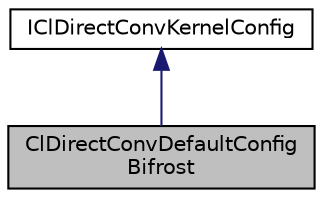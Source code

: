 digraph "ClDirectConvDefaultConfigBifrost"
{
 // LATEX_PDF_SIZE
  edge [fontname="Helvetica",fontsize="10",labelfontname="Helvetica",labelfontsize="10"];
  node [fontname="Helvetica",fontsize="10",shape=record];
  Node1 [label="ClDirectConvDefaultConfig\lBifrost",height=0.2,width=0.4,color="black", fillcolor="grey75", style="filled", fontcolor="black",tooltip="Bifrost based OpenCL direct convolution configuration."];
  Node2 -> Node1 [dir="back",color="midnightblue",fontsize="10",style="solid",fontname="Helvetica"];
  Node2 [label="IClDirectConvKernelConfig",height=0.2,width=0.4,color="black", fillcolor="white", style="filled",URL="$classarm__compute_1_1cl__direct__conv_1_1_i_cl_direct_conv_kernel_config.xhtml",tooltip="Basic interface for the Direct convolution kernel configuration."];
}
